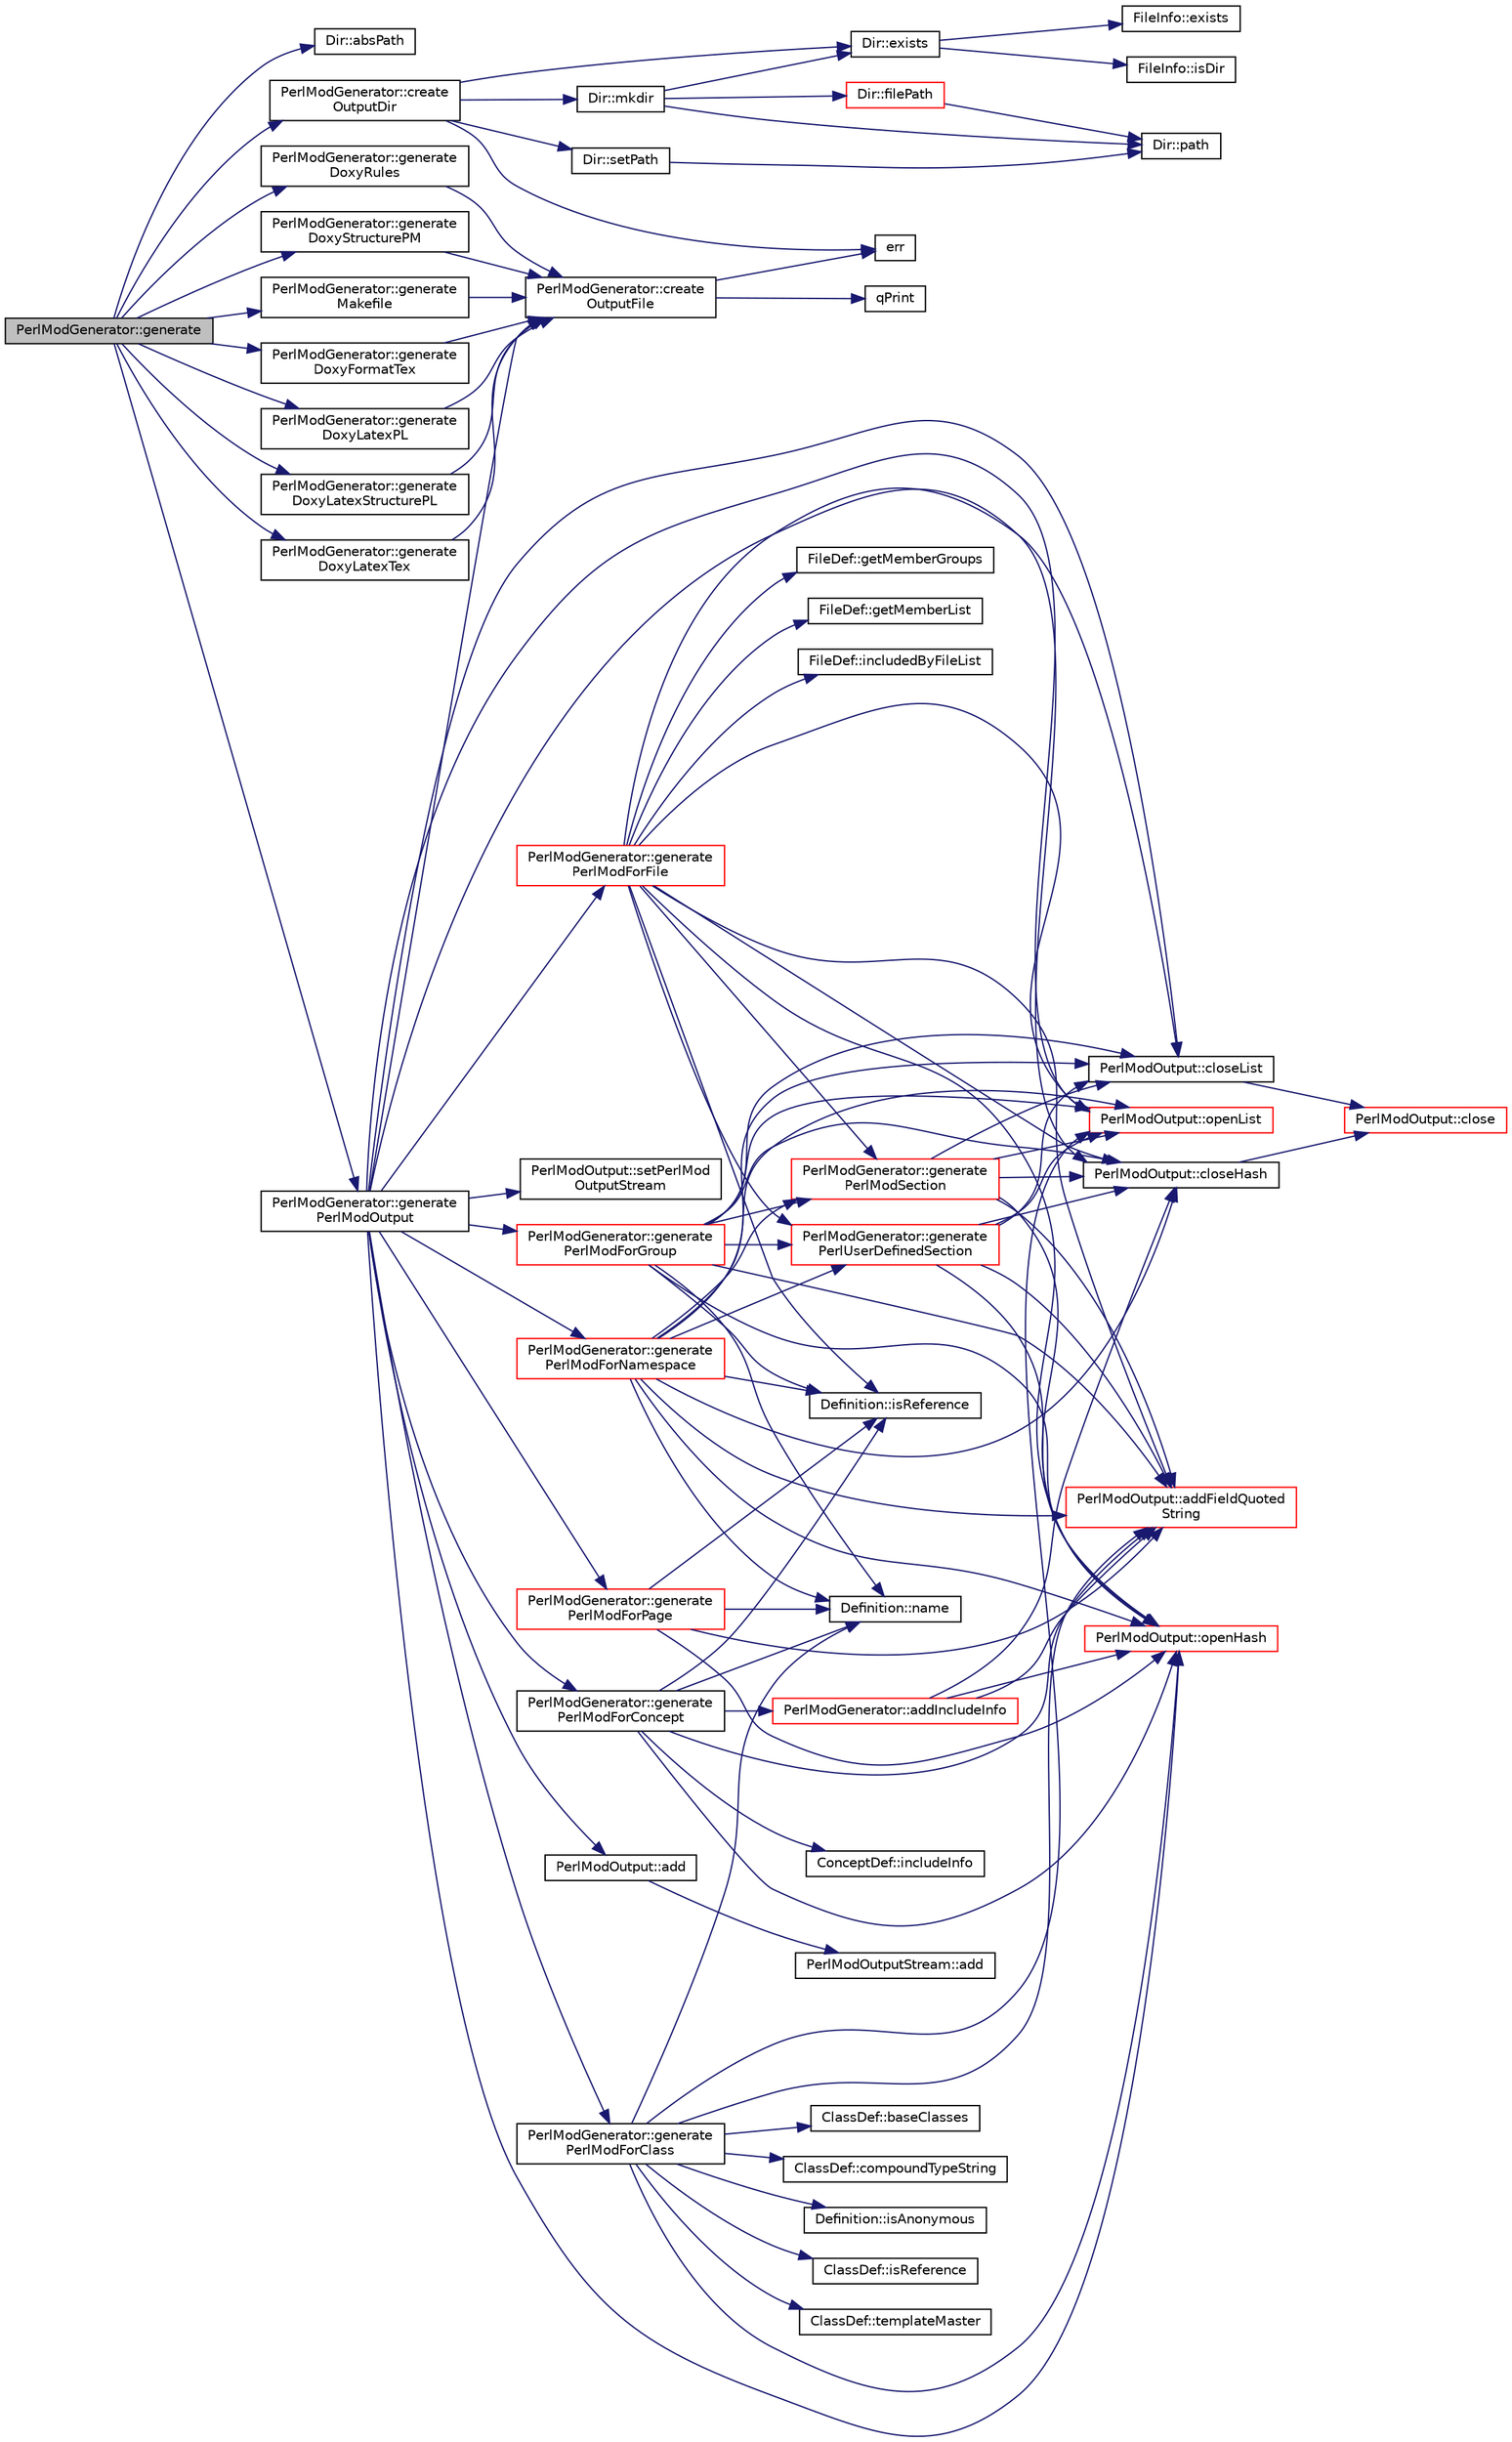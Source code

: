 digraph "PerlModGenerator::generate"
{
 // LATEX_PDF_SIZE
  edge [fontname="Helvetica",fontsize="10",labelfontname="Helvetica",labelfontsize="10"];
  node [fontname="Helvetica",fontsize="10",shape=record];
  rankdir="LR";
  Node1 [label="PerlModGenerator::generate",height=0.2,width=0.4,color="black", fillcolor="grey75", style="filled", fontcolor="black",tooltip=" "];
  Node1 -> Node2 [color="midnightblue",fontsize="10",style="solid",fontname="Helvetica"];
  Node2 [label="Dir::absPath",height=0.2,width=0.4,color="black", fillcolor="white", style="filled",URL="$classDir.html#a226b0db1117e46393bbb241e545f8609",tooltip=" "];
  Node1 -> Node3 [color="midnightblue",fontsize="10",style="solid",fontname="Helvetica"];
  Node3 [label="PerlModGenerator::create\lOutputDir",height=0.2,width=0.4,color="black", fillcolor="white", style="filled",URL="$classPerlModGenerator.html#a2ed7475d94b3bc527009ebcc50621004",tooltip=" "];
  Node3 -> Node4 [color="midnightblue",fontsize="10",style="solid",fontname="Helvetica"];
  Node4 [label="err",height=0.2,width=0.4,color="black", fillcolor="white", style="filled",URL="$message_8cpp.html#aede5746344fdce99647541101eaa7f06",tooltip=" "];
  Node3 -> Node5 [color="midnightblue",fontsize="10",style="solid",fontname="Helvetica"];
  Node5 [label="Dir::exists",height=0.2,width=0.4,color="black", fillcolor="white", style="filled",URL="$classDir.html#ac6bf80b5b3a034e8c144c86ef48ae309",tooltip=" "];
  Node5 -> Node6 [color="midnightblue",fontsize="10",style="solid",fontname="Helvetica"];
  Node6 [label="FileInfo::exists",height=0.2,width=0.4,color="black", fillcolor="white", style="filled",URL="$classFileInfo.html#a47d49db8cb8797153885c4d5b7b0911f",tooltip=" "];
  Node5 -> Node7 [color="midnightblue",fontsize="10",style="solid",fontname="Helvetica"];
  Node7 [label="FileInfo::isDir",height=0.2,width=0.4,color="black", fillcolor="white", style="filled",URL="$classFileInfo.html#aa941e087c82c28ff498d9d3dec551b1f",tooltip=" "];
  Node3 -> Node8 [color="midnightblue",fontsize="10",style="solid",fontname="Helvetica"];
  Node8 [label="Dir::mkdir",height=0.2,width=0.4,color="black", fillcolor="white", style="filled",URL="$classDir.html#a286f4b1852b489ffcc8b6837c7e6bd8e",tooltip=" "];
  Node8 -> Node5 [color="midnightblue",fontsize="10",style="solid",fontname="Helvetica"];
  Node8 -> Node9 [color="midnightblue",fontsize="10",style="solid",fontname="Helvetica"];
  Node9 [label="Dir::filePath",height=0.2,width=0.4,color="red", fillcolor="white", style="filled",URL="$classDir.html#a9648972511650311756008587b2ef819",tooltip=" "];
  Node9 -> Node11 [color="midnightblue",fontsize="10",style="solid",fontname="Helvetica"];
  Node11 [label="Dir::path",height=0.2,width=0.4,color="black", fillcolor="white", style="filled",URL="$classDir.html#ac277cdc273640905e941d9e6262bc594",tooltip=" "];
  Node8 -> Node11 [color="midnightblue",fontsize="10",style="solid",fontname="Helvetica"];
  Node3 -> Node12 [color="midnightblue",fontsize="10",style="solid",fontname="Helvetica"];
  Node12 [label="Dir::setPath",height=0.2,width=0.4,color="black", fillcolor="white", style="filled",URL="$classDir.html#a2bb647584a701cb526874a8c0cd68c13",tooltip=" "];
  Node12 -> Node11 [color="midnightblue",fontsize="10",style="solid",fontname="Helvetica"];
  Node1 -> Node13 [color="midnightblue",fontsize="10",style="solid",fontname="Helvetica"];
  Node13 [label="PerlModGenerator::generate\lDoxyFormatTex",height=0.2,width=0.4,color="black", fillcolor="white", style="filled",URL="$classPerlModGenerator.html#a1f0a8822b1895daacce85dd3d93eecac",tooltip=" "];
  Node13 -> Node14 [color="midnightblue",fontsize="10",style="solid",fontname="Helvetica"];
  Node14 [label="PerlModGenerator::create\lOutputFile",height=0.2,width=0.4,color="black", fillcolor="white", style="filled",URL="$classPerlModGenerator.html#ac12f2a17915bb4023585afb081f7f39a",tooltip=" "];
  Node14 -> Node4 [color="midnightblue",fontsize="10",style="solid",fontname="Helvetica"];
  Node14 -> Node15 [color="midnightblue",fontsize="10",style="solid",fontname="Helvetica"];
  Node15 [label="qPrint",height=0.2,width=0.4,color="black", fillcolor="white", style="filled",URL="$qcstring_8h.html#a9851ebb5ae2f65b4d2b1d08421edbfd2",tooltip=" "];
  Node1 -> Node16 [color="midnightblue",fontsize="10",style="solid",fontname="Helvetica"];
  Node16 [label="PerlModGenerator::generate\lDoxyLatexPL",height=0.2,width=0.4,color="black", fillcolor="white", style="filled",URL="$classPerlModGenerator.html#a999b190603bbc840657ad470a17465ad",tooltip=" "];
  Node16 -> Node14 [color="midnightblue",fontsize="10",style="solid",fontname="Helvetica"];
  Node1 -> Node17 [color="midnightblue",fontsize="10",style="solid",fontname="Helvetica"];
  Node17 [label="PerlModGenerator::generate\lDoxyLatexStructurePL",height=0.2,width=0.4,color="black", fillcolor="white", style="filled",URL="$classPerlModGenerator.html#ad03aadb67e05b528cd454bed3bee16b9",tooltip=" "];
  Node17 -> Node14 [color="midnightblue",fontsize="10",style="solid",fontname="Helvetica"];
  Node1 -> Node18 [color="midnightblue",fontsize="10",style="solid",fontname="Helvetica"];
  Node18 [label="PerlModGenerator::generate\lDoxyLatexTex",height=0.2,width=0.4,color="black", fillcolor="white", style="filled",URL="$classPerlModGenerator.html#a2cb28a6f8bf6b9f155d3929b95acf059",tooltip=" "];
  Node18 -> Node14 [color="midnightblue",fontsize="10",style="solid",fontname="Helvetica"];
  Node1 -> Node19 [color="midnightblue",fontsize="10",style="solid",fontname="Helvetica"];
  Node19 [label="PerlModGenerator::generate\lDoxyRules",height=0.2,width=0.4,color="black", fillcolor="white", style="filled",URL="$classPerlModGenerator.html#a72b6d57151d45a13c60402914aa50831",tooltip=" "];
  Node19 -> Node14 [color="midnightblue",fontsize="10",style="solid",fontname="Helvetica"];
  Node1 -> Node20 [color="midnightblue",fontsize="10",style="solid",fontname="Helvetica"];
  Node20 [label="PerlModGenerator::generate\lDoxyStructurePM",height=0.2,width=0.4,color="black", fillcolor="white", style="filled",URL="$classPerlModGenerator.html#a9893c2c270028114dec964284676adc7",tooltip=" "];
  Node20 -> Node14 [color="midnightblue",fontsize="10",style="solid",fontname="Helvetica"];
  Node1 -> Node21 [color="midnightblue",fontsize="10",style="solid",fontname="Helvetica"];
  Node21 [label="PerlModGenerator::generate\lMakefile",height=0.2,width=0.4,color="black", fillcolor="white", style="filled",URL="$classPerlModGenerator.html#a473b6bd63ac2f9ea9fe6de4f8170194b",tooltip=" "];
  Node21 -> Node14 [color="midnightblue",fontsize="10",style="solid",fontname="Helvetica"];
  Node1 -> Node22 [color="midnightblue",fontsize="10",style="solid",fontname="Helvetica"];
  Node22 [label="PerlModGenerator::generate\lPerlModOutput",height=0.2,width=0.4,color="black", fillcolor="white", style="filled",URL="$classPerlModGenerator.html#a4c5977a4e048326d58cabd7d348463ea",tooltip=" "];
  Node22 -> Node23 [color="midnightblue",fontsize="10",style="solid",fontname="Helvetica"];
  Node23 [label="PerlModOutput::add",height=0.2,width=0.4,color="black", fillcolor="white", style="filled",URL="$classPerlModOutput.html#a05fa4627d62acbf1413ba09f6af91460",tooltip=" "];
  Node23 -> Node24 [color="midnightblue",fontsize="10",style="solid",fontname="Helvetica"];
  Node24 [label="PerlModOutputStream::add",height=0.2,width=0.4,color="black", fillcolor="white", style="filled",URL="$classPerlModOutputStream.html#a6970acf3298a0e408427b54d1b876cd5",tooltip=" "];
  Node22 -> Node25 [color="midnightblue",fontsize="10",style="solid",fontname="Helvetica"];
  Node25 [label="PerlModOutput::closeHash",height=0.2,width=0.4,color="black", fillcolor="white", style="filled",URL="$classPerlModOutput.html#abc61e0edcbc793127548982a569ea2bd",tooltip=" "];
  Node25 -> Node26 [color="midnightblue",fontsize="10",style="solid",fontname="Helvetica"];
  Node26 [label="PerlModOutput::close",height=0.2,width=0.4,color="red", fillcolor="white", style="filled",URL="$classPerlModOutput.html#ab7dd3a2ad1a8836dda15a8b745e37b7e",tooltip=" "];
  Node22 -> Node30 [color="midnightblue",fontsize="10",style="solid",fontname="Helvetica"];
  Node30 [label="PerlModOutput::closeList",height=0.2,width=0.4,color="black", fillcolor="white", style="filled",URL="$classPerlModOutput.html#a022fcdbc2b16df17ff2fe379676c96f3",tooltip=" "];
  Node30 -> Node26 [color="midnightblue",fontsize="10",style="solid",fontname="Helvetica"];
  Node22 -> Node14 [color="midnightblue",fontsize="10",style="solid",fontname="Helvetica"];
  Node22 -> Node31 [color="midnightblue",fontsize="10",style="solid",fontname="Helvetica"];
  Node31 [label="PerlModGenerator::generate\lPerlModForClass",height=0.2,width=0.4,color="black", fillcolor="white", style="filled",URL="$classPerlModGenerator.html#a44b30742275d27dcfe5eb9ea286af80f",tooltip=" "];
  Node31 -> Node32 [color="midnightblue",fontsize="10",style="solid",fontname="Helvetica"];
  Node32 [label="PerlModOutput::addFieldQuoted\lString",height=0.2,width=0.4,color="red", fillcolor="white", style="filled",URL="$classPerlModOutput.html#a6e6499ad8b1180084b7ad1e07ded6194",tooltip=" "];
  Node31 -> Node39 [color="midnightblue",fontsize="10",style="solid",fontname="Helvetica"];
  Node39 [label="ClassDef::baseClasses",height=0.2,width=0.4,color="black", fillcolor="white", style="filled",URL="$classClassDef.html#a38001a11a297629e363c0db5b1968ab3",tooltip=" "];
  Node31 -> Node40 [color="midnightblue",fontsize="10",style="solid",fontname="Helvetica"];
  Node40 [label="ClassDef::compoundTypeString",height=0.2,width=0.4,color="black", fillcolor="white", style="filled",URL="$classClassDef.html#a239fe977638806153345cd2411c28062",tooltip=" "];
  Node31 -> Node41 [color="midnightblue",fontsize="10",style="solid",fontname="Helvetica"];
  Node41 [label="Definition::isAnonymous",height=0.2,width=0.4,color="black", fillcolor="white", style="filled",URL="$classDefinition.html#a8f18141678a6bf5fb86e8de29bc0f1cd",tooltip=" "];
  Node31 -> Node42 [color="midnightblue",fontsize="10",style="solid",fontname="Helvetica"];
  Node42 [label="ClassDef::isReference",height=0.2,width=0.4,color="black", fillcolor="white", style="filled",URL="$classClassDef.html#acf7bae107b28803a3e61764be26b7351",tooltip=" "];
  Node31 -> Node43 [color="midnightblue",fontsize="10",style="solid",fontname="Helvetica"];
  Node43 [label="Definition::name",height=0.2,width=0.4,color="black", fillcolor="white", style="filled",URL="$classDefinition.html#a9374fedd7f64fea7e0e164302d1a9e61",tooltip=" "];
  Node31 -> Node44 [color="midnightblue",fontsize="10",style="solid",fontname="Helvetica"];
  Node44 [label="PerlModOutput::openHash",height=0.2,width=0.4,color="red", fillcolor="white", style="filled",URL="$classPerlModOutput.html#a6732f64915669cef37c83b416ee0a289",tooltip=" "];
  Node31 -> Node48 [color="midnightblue",fontsize="10",style="solid",fontname="Helvetica"];
  Node48 [label="PerlModOutput::openList",height=0.2,width=0.4,color="red", fillcolor="white", style="filled",URL="$classPerlModOutput.html#a93c831a7105697a97b62246f3c3cb860",tooltip=" "];
  Node31 -> Node49 [color="midnightblue",fontsize="10",style="solid",fontname="Helvetica"];
  Node49 [label="ClassDef::templateMaster",height=0.2,width=0.4,color="black", fillcolor="white", style="filled",URL="$classClassDef.html#ae587759f556ea0d641b92a30e923a7c9",tooltip=" "];
  Node22 -> Node50 [color="midnightblue",fontsize="10",style="solid",fontname="Helvetica"];
  Node50 [label="PerlModGenerator::generate\lPerlModForConcept",height=0.2,width=0.4,color="black", fillcolor="white", style="filled",URL="$classPerlModGenerator.html#ac1f8e6fa454368157eb7cdb564ee6a40",tooltip=" "];
  Node50 -> Node32 [color="midnightblue",fontsize="10",style="solid",fontname="Helvetica"];
  Node50 -> Node51 [color="midnightblue",fontsize="10",style="solid",fontname="Helvetica"];
  Node51 [label="PerlModGenerator::addIncludeInfo",height=0.2,width=0.4,color="red", fillcolor="white", style="filled",URL="$classPerlModGenerator.html#a7b0a42da35d51f4e7f198975258cf9fd",tooltip=" "];
  Node51 -> Node32 [color="midnightblue",fontsize="10",style="solid",fontname="Helvetica"];
  Node51 -> Node25 [color="midnightblue",fontsize="10",style="solid",fontname="Helvetica"];
  Node51 -> Node44 [color="midnightblue",fontsize="10",style="solid",fontname="Helvetica"];
  Node50 -> Node54 [color="midnightblue",fontsize="10",style="solid",fontname="Helvetica"];
  Node54 [label="ConceptDef::includeInfo",height=0.2,width=0.4,color="black", fillcolor="white", style="filled",URL="$classConceptDef.html#a4a1c84ee0b30b5f9ccd3df69135b57b8",tooltip=" "];
  Node50 -> Node55 [color="midnightblue",fontsize="10",style="solid",fontname="Helvetica"];
  Node55 [label="Definition::isReference",height=0.2,width=0.4,color="black", fillcolor="white", style="filled",URL="$classDefinition.html#ae1c69242fea84675cf9a07b0ba22f52f",tooltip=" "];
  Node50 -> Node43 [color="midnightblue",fontsize="10",style="solid",fontname="Helvetica"];
  Node50 -> Node44 [color="midnightblue",fontsize="10",style="solid",fontname="Helvetica"];
  Node22 -> Node56 [color="midnightblue",fontsize="10",style="solid",fontname="Helvetica"];
  Node56 [label="PerlModGenerator::generate\lPerlModForFile",height=0.2,width=0.4,color="red", fillcolor="white", style="filled",URL="$classPerlModGenerator.html#aa4d01cc3ff8a727b38849e8efd171be9",tooltip=" "];
  Node56 -> Node32 [color="midnightblue",fontsize="10",style="solid",fontname="Helvetica"];
  Node56 -> Node25 [color="midnightblue",fontsize="10",style="solid",fontname="Helvetica"];
  Node56 -> Node30 [color="midnightblue",fontsize="10",style="solid",fontname="Helvetica"];
  Node56 -> Node57 [color="midnightblue",fontsize="10",style="solid",fontname="Helvetica"];
  Node57 [label="PerlModGenerator::generate\lPerlModSection",height=0.2,width=0.4,color="red", fillcolor="white", style="filled",URL="$classPerlModGenerator.html#a33b4ffef65928cbc0b426e79f93334c9",tooltip=" "];
  Node57 -> Node32 [color="midnightblue",fontsize="10",style="solid",fontname="Helvetica"];
  Node57 -> Node25 [color="midnightblue",fontsize="10",style="solid",fontname="Helvetica"];
  Node57 -> Node30 [color="midnightblue",fontsize="10",style="solid",fontname="Helvetica"];
  Node57 -> Node44 [color="midnightblue",fontsize="10",style="solid",fontname="Helvetica"];
  Node57 -> Node48 [color="midnightblue",fontsize="10",style="solid",fontname="Helvetica"];
  Node56 -> Node63 [color="midnightblue",fontsize="10",style="solid",fontname="Helvetica"];
  Node63 [label="PerlModGenerator::generate\lPerlUserDefinedSection",height=0.2,width=0.4,color="red", fillcolor="white", style="filled",URL="$classPerlModGenerator.html#ad9c4e501bf3f834f7fc70de6893b445d",tooltip=" "];
  Node63 -> Node32 [color="midnightblue",fontsize="10",style="solid",fontname="Helvetica"];
  Node63 -> Node25 [color="midnightblue",fontsize="10",style="solid",fontname="Helvetica"];
  Node63 -> Node30 [color="midnightblue",fontsize="10",style="solid",fontname="Helvetica"];
  Node63 -> Node44 [color="midnightblue",fontsize="10",style="solid",fontname="Helvetica"];
  Node63 -> Node48 [color="midnightblue",fontsize="10",style="solid",fontname="Helvetica"];
  Node56 -> Node64 [color="midnightblue",fontsize="10",style="solid",fontname="Helvetica"];
  Node64 [label="FileDef::getMemberGroups",height=0.2,width=0.4,color="black", fillcolor="white", style="filled",URL="$classFileDef.html#a11c922f32703c5ddc3e4b9d47cea33a3",tooltip=" "];
  Node56 -> Node65 [color="midnightblue",fontsize="10",style="solid",fontname="Helvetica"];
  Node65 [label="FileDef::getMemberList",height=0.2,width=0.4,color="black", fillcolor="white", style="filled",URL="$classFileDef.html#aca0861997f31aa265f0c0078c947fdc9",tooltip=" "];
  Node56 -> Node66 [color="midnightblue",fontsize="10",style="solid",fontname="Helvetica"];
  Node66 [label="FileDef::includedByFileList",height=0.2,width=0.4,color="black", fillcolor="white", style="filled",URL="$classFileDef.html#ae9c6fecec7ff96fded91315943519a25",tooltip=" "];
  Node56 -> Node55 [color="midnightblue",fontsize="10",style="solid",fontname="Helvetica"];
  Node56 -> Node44 [color="midnightblue",fontsize="10",style="solid",fontname="Helvetica"];
  Node56 -> Node48 [color="midnightblue",fontsize="10",style="solid",fontname="Helvetica"];
  Node22 -> Node69 [color="midnightblue",fontsize="10",style="solid",fontname="Helvetica"];
  Node69 [label="PerlModGenerator::generate\lPerlModForGroup",height=0.2,width=0.4,color="red", fillcolor="white", style="filled",URL="$classPerlModGenerator.html#aa29eb86a9962f547f8139ff1cfe40b01",tooltip=" "];
  Node69 -> Node32 [color="midnightblue",fontsize="10",style="solid",fontname="Helvetica"];
  Node69 -> Node25 [color="midnightblue",fontsize="10",style="solid",fontname="Helvetica"];
  Node69 -> Node30 [color="midnightblue",fontsize="10",style="solid",fontname="Helvetica"];
  Node69 -> Node57 [color="midnightblue",fontsize="10",style="solid",fontname="Helvetica"];
  Node69 -> Node63 [color="midnightblue",fontsize="10",style="solid",fontname="Helvetica"];
  Node69 -> Node55 [color="midnightblue",fontsize="10",style="solid",fontname="Helvetica"];
  Node69 -> Node43 [color="midnightblue",fontsize="10",style="solid",fontname="Helvetica"];
  Node69 -> Node44 [color="midnightblue",fontsize="10",style="solid",fontname="Helvetica"];
  Node69 -> Node48 [color="midnightblue",fontsize="10",style="solid",fontname="Helvetica"];
  Node22 -> Node79 [color="midnightblue",fontsize="10",style="solid",fontname="Helvetica"];
  Node79 [label="PerlModGenerator::generate\lPerlModForNamespace",height=0.2,width=0.4,color="red", fillcolor="white", style="filled",URL="$classPerlModGenerator.html#a6d79f62a76314d0c65cb976809923d80",tooltip=" "];
  Node79 -> Node32 [color="midnightblue",fontsize="10",style="solid",fontname="Helvetica"];
  Node79 -> Node25 [color="midnightblue",fontsize="10",style="solid",fontname="Helvetica"];
  Node79 -> Node30 [color="midnightblue",fontsize="10",style="solid",fontname="Helvetica"];
  Node79 -> Node57 [color="midnightblue",fontsize="10",style="solid",fontname="Helvetica"];
  Node79 -> Node63 [color="midnightblue",fontsize="10",style="solid",fontname="Helvetica"];
  Node79 -> Node55 [color="midnightblue",fontsize="10",style="solid",fontname="Helvetica"];
  Node79 -> Node43 [color="midnightblue",fontsize="10",style="solid",fontname="Helvetica"];
  Node79 -> Node44 [color="midnightblue",fontsize="10",style="solid",fontname="Helvetica"];
  Node79 -> Node48 [color="midnightblue",fontsize="10",style="solid",fontname="Helvetica"];
  Node22 -> Node84 [color="midnightblue",fontsize="10",style="solid",fontname="Helvetica"];
  Node84 [label="PerlModGenerator::generate\lPerlModForPage",height=0.2,width=0.4,color="red", fillcolor="white", style="filled",URL="$classPerlModGenerator.html#a0151a88e0794af12a9e7932de2d7a928",tooltip=" "];
  Node84 -> Node32 [color="midnightblue",fontsize="10",style="solid",fontname="Helvetica"];
  Node84 -> Node55 [color="midnightblue",fontsize="10",style="solid",fontname="Helvetica"];
  Node84 -> Node43 [color="midnightblue",fontsize="10",style="solid",fontname="Helvetica"];
  Node84 -> Node44 [color="midnightblue",fontsize="10",style="solid",fontname="Helvetica"];
  Node22 -> Node44 [color="midnightblue",fontsize="10",style="solid",fontname="Helvetica"];
  Node22 -> Node48 [color="midnightblue",fontsize="10",style="solid",fontname="Helvetica"];
  Node22 -> Node95 [color="midnightblue",fontsize="10",style="solid",fontname="Helvetica"];
  Node95 [label="PerlModOutput::setPerlMod\lOutputStream",height=0.2,width=0.4,color="black", fillcolor="white", style="filled",URL="$classPerlModOutput.html#ab7b0911db6dc14e1a4a12241484639d1",tooltip=" "];
}
